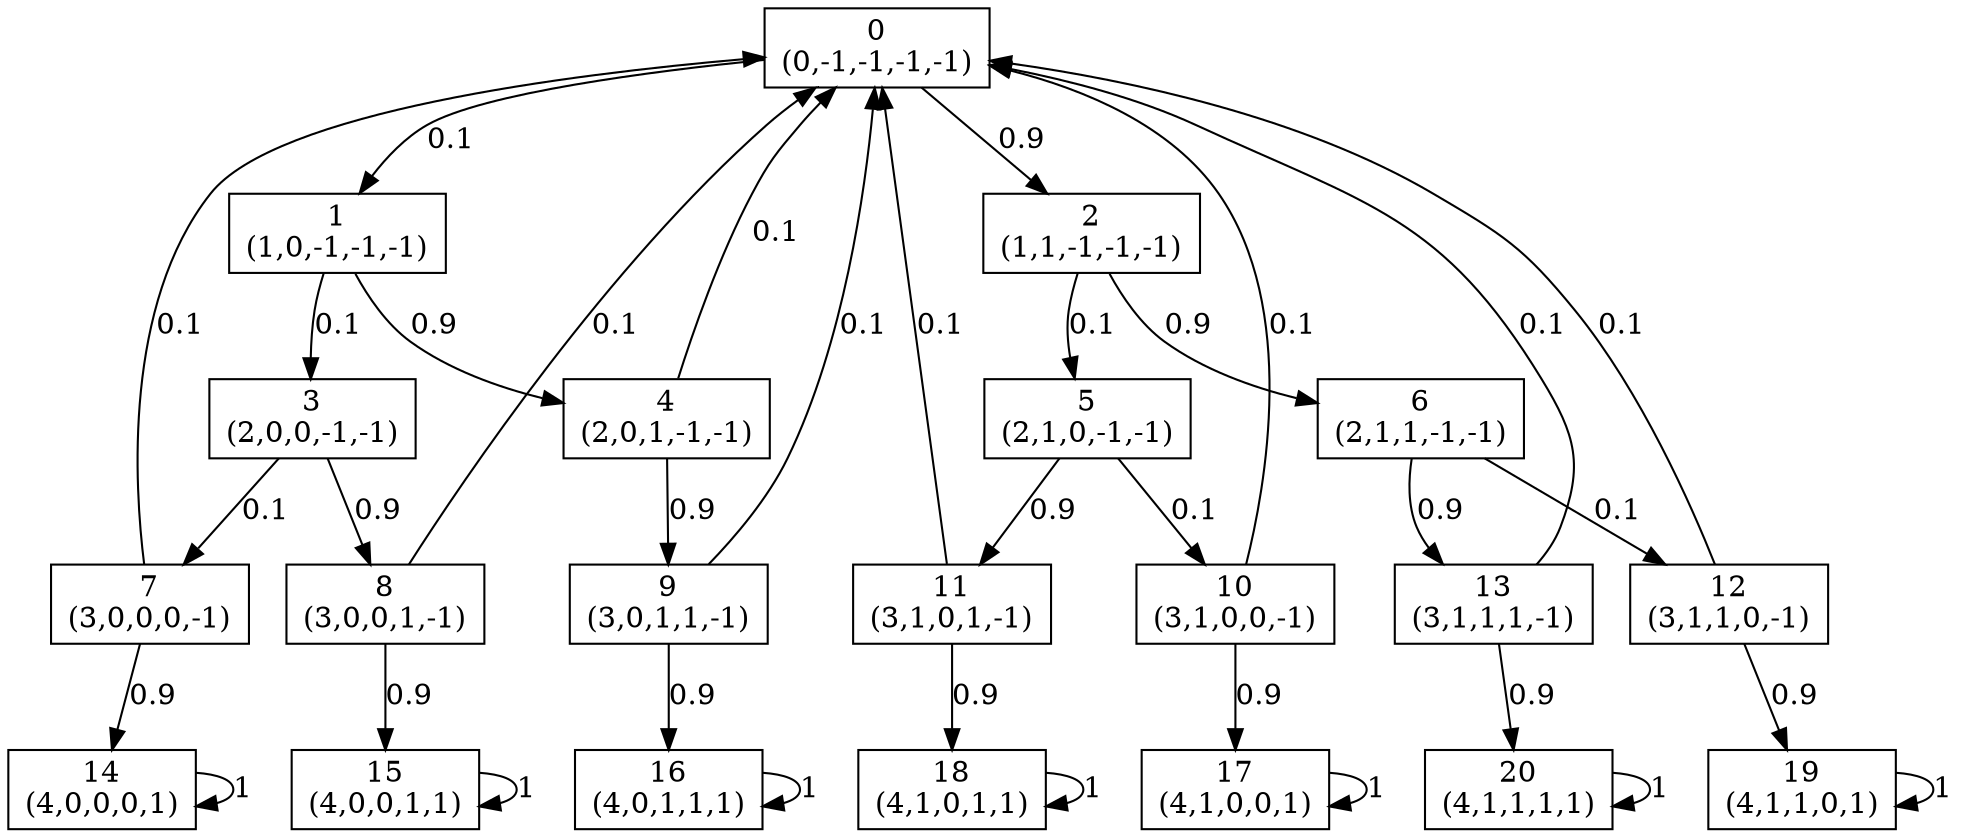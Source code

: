 digraph P {
node [shape=box];
0 -> 1 [ label="0.1" ];
0 -> 2 [ label="0.9" ];
1 -> 3 [ label="0.1" ];
1 -> 4 [ label="0.9" ];
2 -> 5 [ label="0.1" ];
2 -> 6 [ label="0.9" ];
3 -> 7 [ label="0.1" ];
3 -> 8 [ label="0.9" ];
4 -> 0 [ label="0.1" ];
4 -> 9 [ label="0.9" ];
5 -> 10 [ label="0.1" ];
5 -> 11 [ label="0.9" ];
6 -> 12 [ label="0.1" ];
6 -> 13 [ label="0.9" ];
7 -> 0 [ label="0.1" ];
7 -> 14 [ label="0.9" ];
8 -> 0 [ label="0.1" ];
8 -> 15 [ label="0.9" ];
9 -> 0 [ label="0.1" ];
9 -> 16 [ label="0.9" ];
10 -> 0 [ label="0.1" ];
10 -> 17 [ label="0.9" ];
11 -> 0 [ label="0.1" ];
11 -> 18 [ label="0.9" ];
12 -> 0 [ label="0.1" ];
12 -> 19 [ label="0.9" ];
13 -> 0 [ label="0.1" ];
13 -> 20 [ label="0.9" ];
14 -> 14 [ label="1" ];
15 -> 15 [ label="1" ];
16 -> 16 [ label="1" ];
17 -> 17 [ label="1" ];
18 -> 18 [ label="1" ];
19 -> 19 [ label="1" ];
20 -> 20 [ label="1" ];
0 [label="0\n(0,-1,-1,-1,-1)"];
1 [label="1\n(1,0,-1,-1,-1)"];
2 [label="2\n(1,1,-1,-1,-1)"];
3 [label="3\n(2,0,0,-1,-1)"];
4 [label="4\n(2,0,1,-1,-1)"];
5 [label="5\n(2,1,0,-1,-1)"];
6 [label="6\n(2,1,1,-1,-1)"];
7 [label="7\n(3,0,0,0,-1)"];
8 [label="8\n(3,0,0,1,-1)"];
9 [label="9\n(3,0,1,1,-1)"];
10 [label="10\n(3,1,0,0,-1)"];
11 [label="11\n(3,1,0,1,-1)"];
12 [label="12\n(3,1,1,0,-1)"];
13 [label="13\n(3,1,1,1,-1)"];
14 [label="14\n(4,0,0,0,1)"];
15 [label="15\n(4,0,0,1,1)"];
16 [label="16\n(4,0,1,1,1)"];
17 [label="17\n(4,1,0,0,1)"];
18 [label="18\n(4,1,0,1,1)"];
19 [label="19\n(4,1,1,0,1)"];
20 [label="20\n(4,1,1,1,1)"];
}
